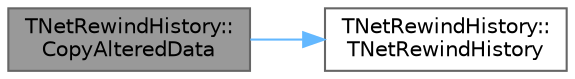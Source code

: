digraph "TNetRewindHistory::CopyAlteredData"
{
 // INTERACTIVE_SVG=YES
 // LATEX_PDF_SIZE
  bgcolor="transparent";
  edge [fontname=Helvetica,fontsize=10,labelfontname=Helvetica,labelfontsize=10];
  node [fontname=Helvetica,fontsize=10,shape=box,height=0.2,width=0.4];
  rankdir="LR";
  Node1 [id="Node000001",label="TNetRewindHistory::\lCopyAlteredData",height=0.2,width=0.4,color="gray40", fillcolor="grey60", style="filled", fontcolor="black",tooltip=" "];
  Node1 -> Node2 [id="edge1_Node000001_Node000002",color="steelblue1",style="solid",tooltip=" "];
  Node2 [id="Node000002",label="TNetRewindHistory::\lTNetRewindHistory",height=0.2,width=0.4,color="grey40", fillcolor="white", style="filled",URL="$de/d6f/structTNetRewindHistory.html#a74232282de0d844d9976d5a6172f108b",tooltip=" "];
}
